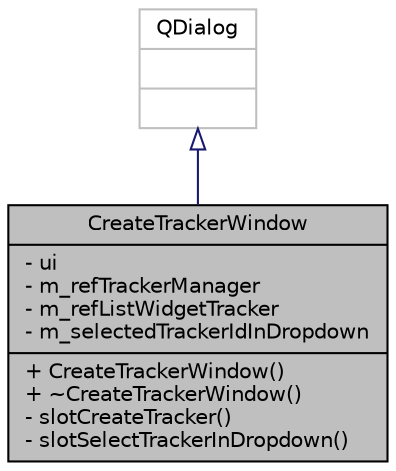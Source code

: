 digraph "CreateTrackerWindow"
{
 // LATEX_PDF_SIZE
  edge [fontname="Helvetica",fontsize="10",labelfontname="Helvetica",labelfontsize="10"];
  node [fontname="Helvetica",fontsize="10",shape=record];
  Node1 [label="{CreateTrackerWindow\n|- ui\l- m_refTrackerManager\l- m_refListWidgetTracker\l- m_selectedTrackerIdInDropdown\l|+ CreateTrackerWindow()\l+ ~CreateTrackerWindow()\l- slotCreateTracker()\l- slotSelectTrackerInDropdown()\l}",height=0.2,width=0.4,color="black", fillcolor="grey75", style="filled", fontcolor="black",tooltip="dialog for creating new trackers"];
  Node2 -> Node1 [dir="back",color="midnightblue",fontsize="10",style="solid",arrowtail="onormal",fontname="Helvetica"];
  Node2 [label="{QDialog\n||}",height=0.2,width=0.4,color="grey75", fillcolor="white", style="filled",tooltip=" "];
}
